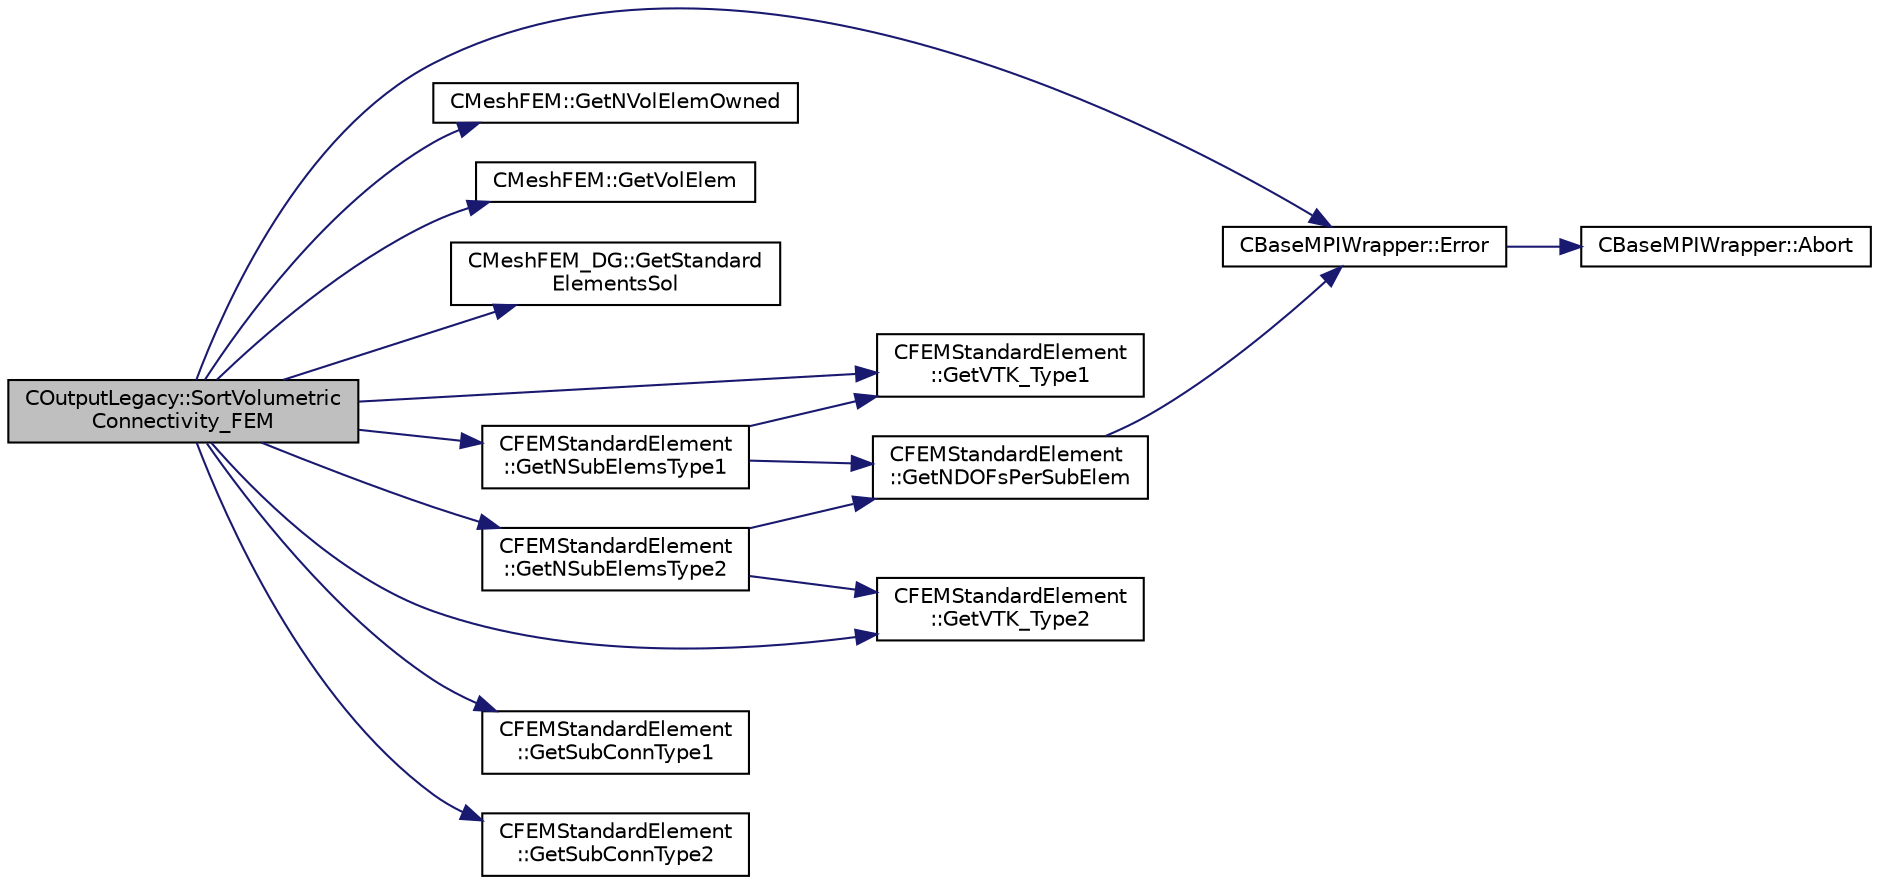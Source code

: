 digraph "COutputLegacy::SortVolumetricConnectivity_FEM"
{
  edge [fontname="Helvetica",fontsize="10",labelfontname="Helvetica",labelfontsize="10"];
  node [fontname="Helvetica",fontsize="10",shape=record];
  rankdir="LR";
  Node2067 [label="COutputLegacy::SortVolumetric\lConnectivity_FEM",height=0.2,width=0.4,color="black", fillcolor="grey75", style="filled", fontcolor="black"];
  Node2067 -> Node2068 [color="midnightblue",fontsize="10",style="solid",fontname="Helvetica"];
  Node2068 [label="CBaseMPIWrapper::Error",height=0.2,width=0.4,color="black", fillcolor="white", style="filled",URL="$class_c_base_m_p_i_wrapper.html#a04457c47629bda56704e6a8804833eeb"];
  Node2068 -> Node2069 [color="midnightblue",fontsize="10",style="solid",fontname="Helvetica"];
  Node2069 [label="CBaseMPIWrapper::Abort",height=0.2,width=0.4,color="black", fillcolor="white", style="filled",URL="$class_c_base_m_p_i_wrapper.html#a21ef5681e2acb532d345e9bab173ef07"];
  Node2067 -> Node2070 [color="midnightblue",fontsize="10",style="solid",fontname="Helvetica"];
  Node2070 [label="CMeshFEM::GetNVolElemOwned",height=0.2,width=0.4,color="black", fillcolor="white", style="filled",URL="$class_c_mesh_f_e_m.html#a665c7319b3d55a66ba83cd074b35f9a5",tooltip="Function, which makes available the number of owned volume elements in the local FEM mesh..."];
  Node2067 -> Node2071 [color="midnightblue",fontsize="10",style="solid",fontname="Helvetica"];
  Node2071 [label="CMeshFEM::GetVolElem",height=0.2,width=0.4,color="black", fillcolor="white", style="filled",URL="$class_c_mesh_f_e_m.html#a838a7b4f4ad6edcf019a90113a09b290",tooltip="Function, which makes available the volume elements in the local FEM mesh. "];
  Node2067 -> Node2072 [color="midnightblue",fontsize="10",style="solid",fontname="Helvetica"];
  Node2072 [label="CMeshFEM_DG::GetStandard\lElementsSol",height=0.2,width=0.4,color="black", fillcolor="white", style="filled",URL="$class_c_mesh_f_e_m___d_g.html#a54499dba9b28c04afe4fde40692e13b6",tooltip="Function, which makes available the standard volume elements of the solution. "];
  Node2067 -> Node2073 [color="midnightblue",fontsize="10",style="solid",fontname="Helvetica"];
  Node2073 [label="CFEMStandardElement\l::GetVTK_Type1",height=0.2,width=0.4,color="black", fillcolor="white", style="filled",URL="$class_c_f_e_m_standard_element.html#af8341526567ab110cca6bde3bded9f3a",tooltip="Function, which makes available the type of the element in subConn1ForPlotting. "];
  Node2067 -> Node2074 [color="midnightblue",fontsize="10",style="solid",fontname="Helvetica"];
  Node2074 [label="CFEMStandardElement\l::GetVTK_Type2",height=0.2,width=0.4,color="black", fillcolor="white", style="filled",URL="$class_c_f_e_m_standard_element.html#aceecd4b24a3a260337af723d7bd2ee3a",tooltip="Function, which makes available the type of the element in subConn2ForPlotting. "];
  Node2067 -> Node2075 [color="midnightblue",fontsize="10",style="solid",fontname="Helvetica"];
  Node2075 [label="CFEMStandardElement\l::GetNSubElemsType1",height=0.2,width=0.4,color="black", fillcolor="white", style="filled",URL="$class_c_f_e_m_standard_element.html#a98ec79da0fb17aece3cc0b183f573d35",tooltip="Function, which makes available the number of sub-elements of type 1 for plotting. "];
  Node2075 -> Node2076 [color="midnightblue",fontsize="10",style="solid",fontname="Helvetica"];
  Node2076 [label="CFEMStandardElement\l::GetNDOFsPerSubElem",height=0.2,width=0.4,color="black", fillcolor="white", style="filled",URL="$class_c_f_e_m_standard_element.html#acf9879543a9cafe9300439df4d79c303",tooltip="Function, which makes available the number of DOFs of a linear element, used for plotting. "];
  Node2076 -> Node2068 [color="midnightblue",fontsize="10",style="solid",fontname="Helvetica"];
  Node2075 -> Node2073 [color="midnightblue",fontsize="10",style="solid",fontname="Helvetica"];
  Node2067 -> Node2077 [color="midnightblue",fontsize="10",style="solid",fontname="Helvetica"];
  Node2077 [label="CFEMStandardElement\l::GetNSubElemsType2",height=0.2,width=0.4,color="black", fillcolor="white", style="filled",URL="$class_c_f_e_m_standard_element.html#aed0f6668e771b651a934b5b5d3de7d90",tooltip="Function, which makes available the number of sub-elements of type 2 for plotting. "];
  Node2077 -> Node2076 [color="midnightblue",fontsize="10",style="solid",fontname="Helvetica"];
  Node2077 -> Node2074 [color="midnightblue",fontsize="10",style="solid",fontname="Helvetica"];
  Node2067 -> Node2078 [color="midnightblue",fontsize="10",style="solid",fontname="Helvetica"];
  Node2078 [label="CFEMStandardElement\l::GetSubConnType1",height=0.2,width=0.4,color="black", fillcolor="white", style="filled",URL="$class_c_f_e_m_standard_element.html#ac0dffdaff16ceaef311c4a98e6f51e45",tooltip="Function, which makes available the the connectivity of the linear elements of type 1 as a const poin..."];
  Node2067 -> Node2079 [color="midnightblue",fontsize="10",style="solid",fontname="Helvetica"];
  Node2079 [label="CFEMStandardElement\l::GetSubConnType2",height=0.2,width=0.4,color="black", fillcolor="white", style="filled",URL="$class_c_f_e_m_standard_element.html#a8a7bcd33a66a45d70d62b72bf8609b85",tooltip="Function, which makes available the the connectivity of the linear elements of type 2 as a const poin..."];
}

